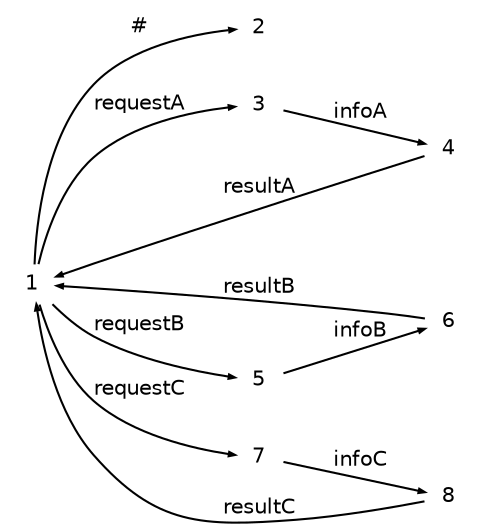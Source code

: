digraph g
{
   graph [rankdir=LR];
   edge [arrowsize=0.3,fontsize=10,fontname=Helvetica];
   node [shape=plaintext,width=.3,height=.2,fontsize=10,fontname=Helvetica];
   1->2 [label="#"];
   1->3 [label="requestA"];
   1->5 [label="requestB"];
   1->7 [label="requestC"];
   3->4 [label="infoA"];
   4->1 [label="resultA"];
   5->6 [label="infoB"];
   6->1 [label="resultB"];
   7->8 [label="infoC"];
   8->1 [label="resultC"];
}
